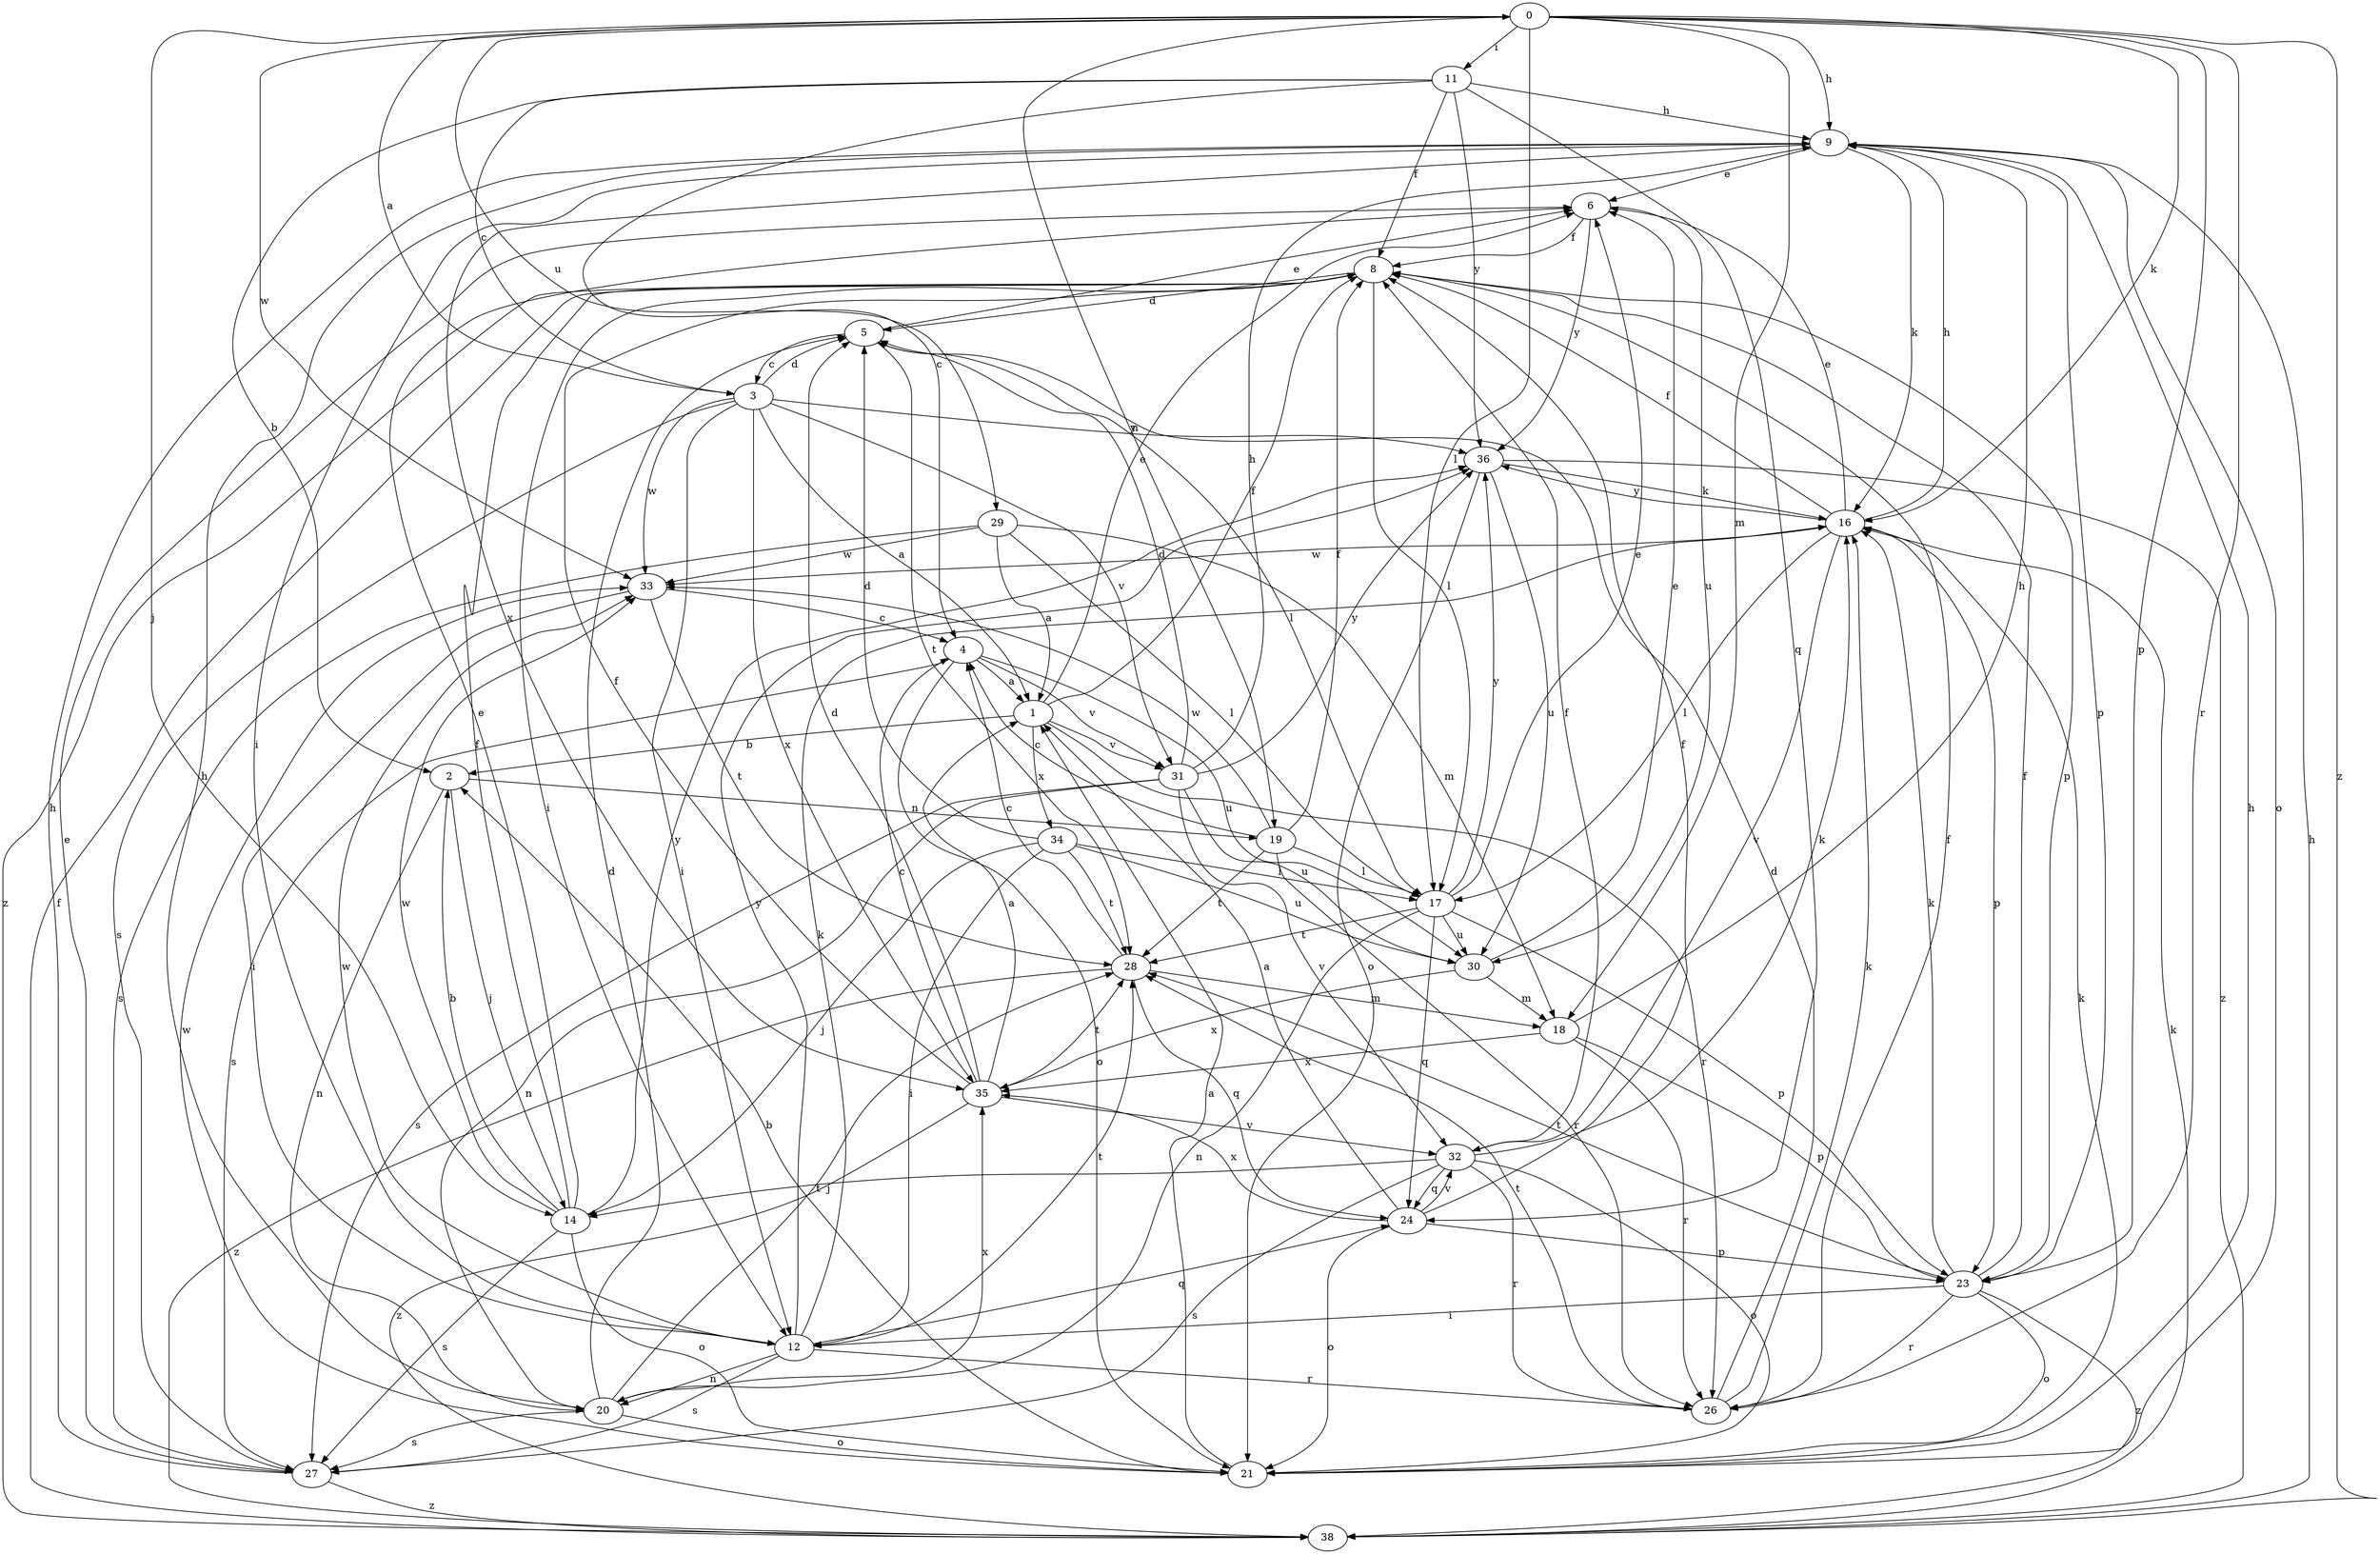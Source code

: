 strict digraph  {
0;
1;
2;
3;
4;
5;
6;
8;
9;
11;
12;
14;
16;
17;
18;
19;
20;
21;
23;
24;
26;
27;
28;
29;
30;
31;
32;
33;
34;
35;
36;
38;
0 -> 9  [label=h];
0 -> 11  [label=i];
0 -> 14  [label=j];
0 -> 16  [label=k];
0 -> 17  [label=l];
0 -> 18  [label=m];
0 -> 19  [label=n];
0 -> 23  [label=p];
0 -> 26  [label=r];
0 -> 29  [label=u];
0 -> 33  [label=w];
0 -> 38  [label=z];
1 -> 2  [label=b];
1 -> 6  [label=e];
1 -> 8  [label=f];
1 -> 26  [label=r];
1 -> 31  [label=v];
1 -> 34  [label=x];
2 -> 14  [label=j];
2 -> 19  [label=n];
2 -> 20  [label=n];
3 -> 0  [label=a];
3 -> 1  [label=a];
3 -> 5  [label=d];
3 -> 12  [label=i];
3 -> 27  [label=s];
3 -> 31  [label=v];
3 -> 33  [label=w];
3 -> 35  [label=x];
3 -> 36  [label=y];
4 -> 1  [label=a];
4 -> 21  [label=o];
4 -> 27  [label=s];
4 -> 30  [label=u];
4 -> 31  [label=v];
5 -> 3  [label=c];
5 -> 6  [label=e];
5 -> 17  [label=l];
5 -> 28  [label=t];
6 -> 8  [label=f];
6 -> 30  [label=u];
6 -> 36  [label=y];
8 -> 5  [label=d];
8 -> 12  [label=i];
8 -> 17  [label=l];
8 -> 23  [label=p];
8 -> 38  [label=z];
9 -> 6  [label=e];
9 -> 12  [label=i];
9 -> 16  [label=k];
9 -> 21  [label=o];
9 -> 23  [label=p];
9 -> 35  [label=x];
11 -> 2  [label=b];
11 -> 3  [label=c];
11 -> 4  [label=c];
11 -> 8  [label=f];
11 -> 9  [label=h];
11 -> 24  [label=q];
11 -> 36  [label=y];
12 -> 16  [label=k];
12 -> 20  [label=n];
12 -> 24  [label=q];
12 -> 26  [label=r];
12 -> 27  [label=s];
12 -> 28  [label=t];
12 -> 33  [label=w];
12 -> 36  [label=y];
14 -> 2  [label=b];
14 -> 6  [label=e];
14 -> 8  [label=f];
14 -> 21  [label=o];
14 -> 27  [label=s];
14 -> 33  [label=w];
14 -> 36  [label=y];
16 -> 6  [label=e];
16 -> 8  [label=f];
16 -> 9  [label=h];
16 -> 17  [label=l];
16 -> 23  [label=p];
16 -> 32  [label=v];
16 -> 33  [label=w];
16 -> 36  [label=y];
17 -> 6  [label=e];
17 -> 20  [label=n];
17 -> 23  [label=p];
17 -> 24  [label=q];
17 -> 28  [label=t];
17 -> 30  [label=u];
17 -> 36  [label=y];
18 -> 9  [label=h];
18 -> 23  [label=p];
18 -> 26  [label=r];
18 -> 35  [label=x];
19 -> 4  [label=c];
19 -> 8  [label=f];
19 -> 17  [label=l];
19 -> 26  [label=r];
19 -> 28  [label=t];
19 -> 33  [label=w];
20 -> 5  [label=d];
20 -> 9  [label=h];
20 -> 21  [label=o];
20 -> 27  [label=s];
20 -> 28  [label=t];
20 -> 35  [label=x];
21 -> 1  [label=a];
21 -> 2  [label=b];
21 -> 9  [label=h];
21 -> 16  [label=k];
21 -> 33  [label=w];
23 -> 8  [label=f];
23 -> 12  [label=i];
23 -> 16  [label=k];
23 -> 21  [label=o];
23 -> 26  [label=r];
23 -> 28  [label=t];
23 -> 38  [label=z];
24 -> 1  [label=a];
24 -> 8  [label=f];
24 -> 21  [label=o];
24 -> 23  [label=p];
24 -> 32  [label=v];
24 -> 35  [label=x];
26 -> 5  [label=d];
26 -> 8  [label=f];
26 -> 16  [label=k];
26 -> 28  [label=t];
27 -> 6  [label=e];
27 -> 9  [label=h];
27 -> 38  [label=z];
28 -> 4  [label=c];
28 -> 18  [label=m];
28 -> 24  [label=q];
28 -> 38  [label=z];
29 -> 1  [label=a];
29 -> 17  [label=l];
29 -> 18  [label=m];
29 -> 27  [label=s];
29 -> 33  [label=w];
30 -> 6  [label=e];
30 -> 18  [label=m];
30 -> 35  [label=x];
31 -> 5  [label=d];
31 -> 9  [label=h];
31 -> 20  [label=n];
31 -> 27  [label=s];
31 -> 30  [label=u];
31 -> 32  [label=v];
31 -> 36  [label=y];
32 -> 8  [label=f];
32 -> 14  [label=j];
32 -> 16  [label=k];
32 -> 21  [label=o];
32 -> 24  [label=q];
32 -> 26  [label=r];
32 -> 27  [label=s];
33 -> 4  [label=c];
33 -> 12  [label=i];
33 -> 28  [label=t];
34 -> 5  [label=d];
34 -> 12  [label=i];
34 -> 14  [label=j];
34 -> 17  [label=l];
34 -> 28  [label=t];
34 -> 30  [label=u];
35 -> 1  [label=a];
35 -> 4  [label=c];
35 -> 5  [label=d];
35 -> 8  [label=f];
35 -> 28  [label=t];
35 -> 32  [label=v];
35 -> 38  [label=z];
36 -> 16  [label=k];
36 -> 21  [label=o];
36 -> 30  [label=u];
36 -> 38  [label=z];
38 -> 8  [label=f];
38 -> 9  [label=h];
38 -> 16  [label=k];
}
